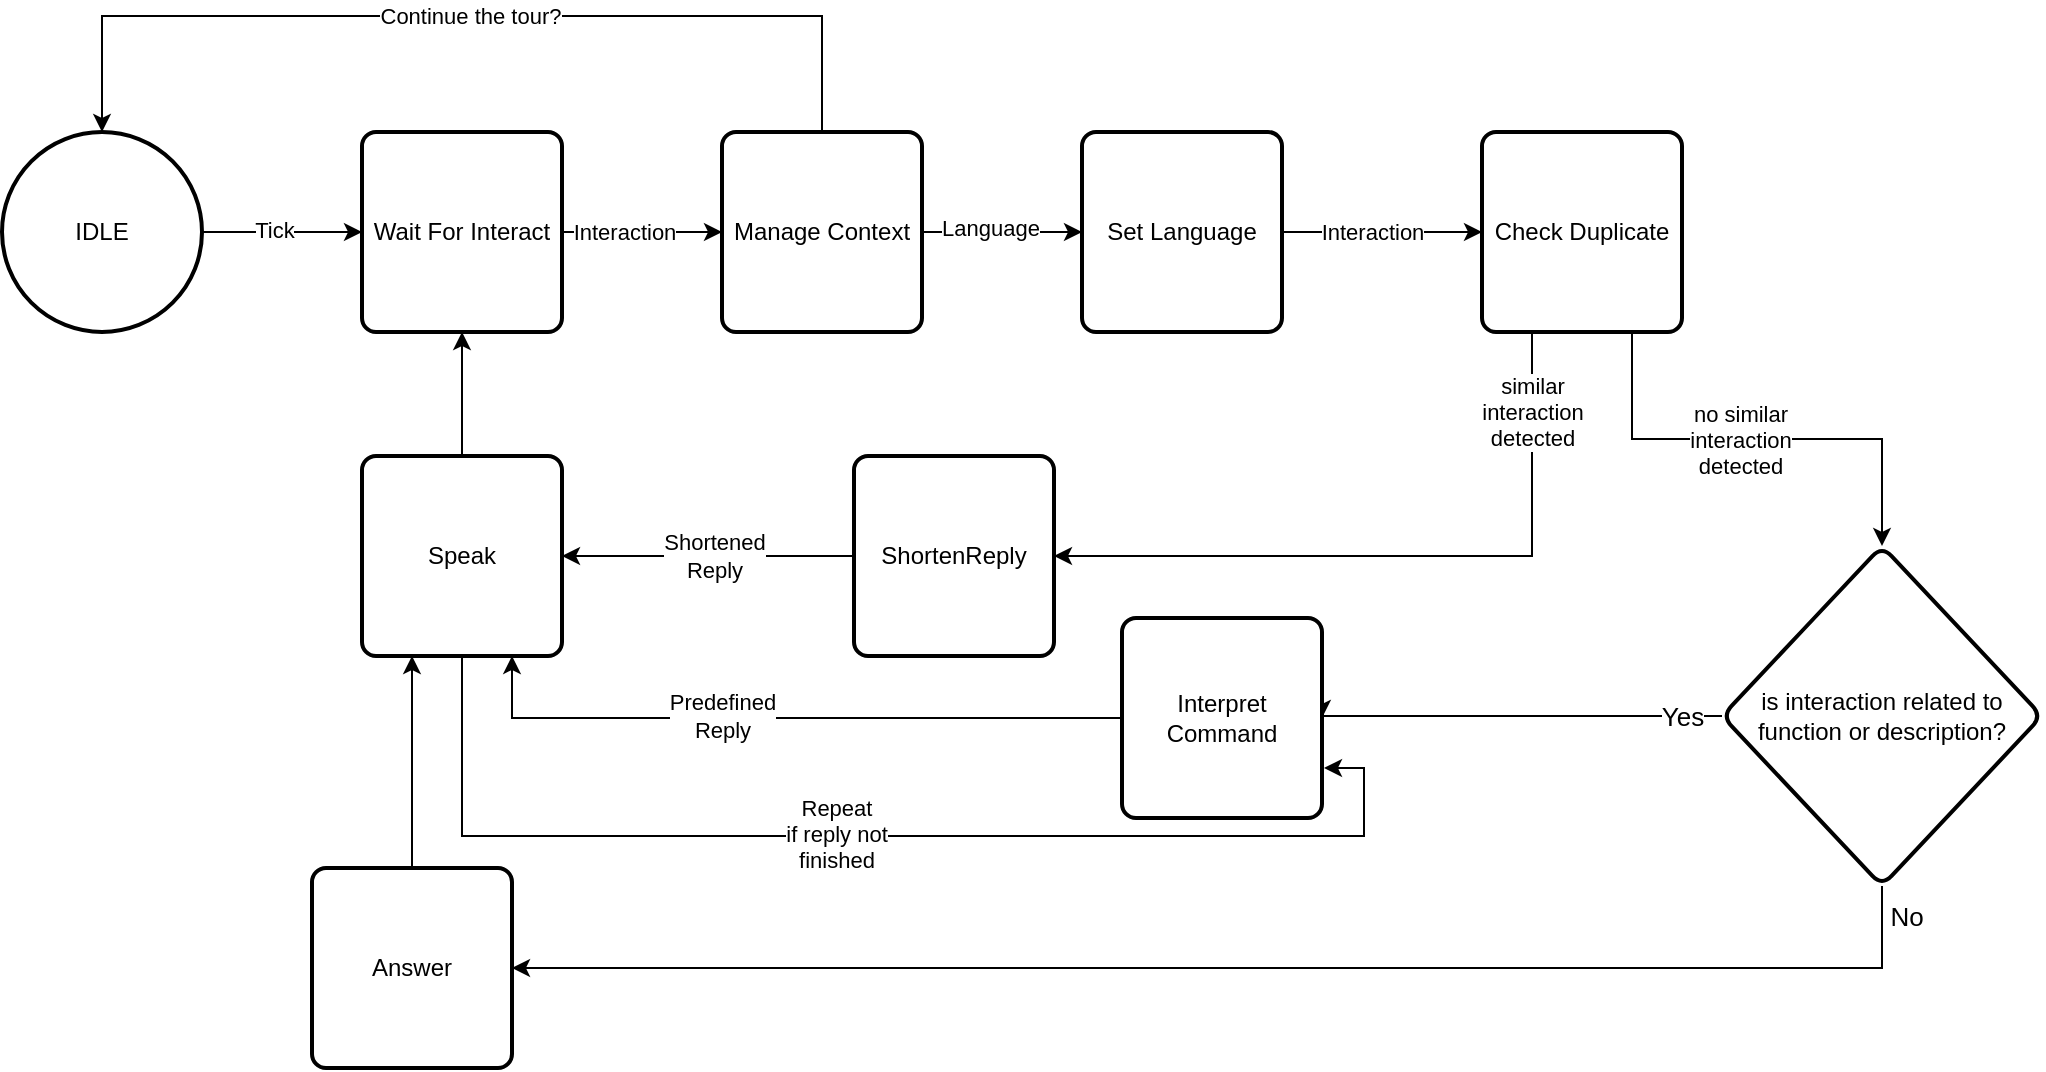 <mxfile version="28.0.7">
  <diagram name="Page-1" id="DH_X-rnCKZaQGsXs9TPI">
    <mxGraphModel dx="1554" dy="1927" grid="1" gridSize="10" guides="1" tooltips="1" connect="1" arrows="1" fold="1" page="1" pageScale="1" pageWidth="850" pageHeight="1100" math="0" shadow="0">
      <root>
        <mxCell id="0" />
        <mxCell id="1" parent="0" />
        <mxCell id="rcMQEodUZymsozP1pVCX-2" style="edgeStyle=orthogonalEdgeStyle;rounded=0;orthogonalLoop=1;jettySize=auto;html=1;" parent="1" source="rcMQEodUZymsozP1pVCX-1" target="rcMQEodUZymsozP1pVCX-3" edge="1">
          <mxGeometry relative="1" as="geometry">
            <mxPoint x="420" y="-62" as="targetPoint" />
          </mxGeometry>
        </mxCell>
        <mxCell id="rcMQEodUZymsozP1pVCX-24" value="Tick" style="edgeLabel;html=1;align=center;verticalAlign=middle;resizable=0;points=[];" parent="rcMQEodUZymsozP1pVCX-2" vertex="1" connectable="0">
          <mxGeometry x="-0.096" y="1" relative="1" as="geometry">
            <mxPoint as="offset" />
          </mxGeometry>
        </mxCell>
        <mxCell id="rcMQEodUZymsozP1pVCX-1" value="IDLE" style="strokeWidth=2;html=1;shape=mxgraph.flowchart.start_2;whiteSpace=wrap;" parent="1" vertex="1">
          <mxGeometry x="190" y="-112" width="100" height="100" as="geometry" />
        </mxCell>
        <mxCell id="rcMQEodUZymsozP1pVCX-4" style="edgeStyle=orthogonalEdgeStyle;rounded=0;orthogonalLoop=1;jettySize=auto;html=1;" parent="1" source="k5t2HUq_UFmk_LwSATtQ-1" target="rcMQEodUZymsozP1pVCX-5" edge="1">
          <mxGeometry relative="1" as="geometry">
            <mxPoint x="331" y="-62" as="targetPoint" />
          </mxGeometry>
        </mxCell>
        <mxCell id="rcMQEodUZymsozP1pVCX-17" value="Interaction" style="edgeLabel;html=1;align=center;verticalAlign=middle;resizable=0;points=[];" parent="rcMQEodUZymsozP1pVCX-4" vertex="1" connectable="0">
          <mxGeometry x="0.018" relative="1" as="geometry">
            <mxPoint x="-6" as="offset" />
          </mxGeometry>
        </mxCell>
        <mxCell id="rcMQEodUZymsozP1pVCX-3" value="Wait For Interact" style="rounded=1;whiteSpace=wrap;html=1;absoluteArcSize=1;arcSize=14;strokeWidth=2;" parent="1" vertex="1">
          <mxGeometry x="370" y="-112" width="100" height="100" as="geometry" />
        </mxCell>
        <mxCell id="rcMQEodUZymsozP1pVCX-6" style="edgeStyle=orthogonalEdgeStyle;rounded=0;orthogonalLoop=1;jettySize=auto;html=1;entryX=1;entryY=0.5;entryDx=0;entryDy=0;exitX=0.5;exitY=1;exitDx=0;exitDy=0;" parent="1" source="k5t2HUq_UFmk_LwSATtQ-10" target="rcMQEodUZymsozP1pVCX-11" edge="1">
          <mxGeometry relative="1" as="geometry">
            <mxPoint x="400" y="425" as="targetPoint" />
            <Array as="points">
              <mxPoint x="1130" y="306" />
            </Array>
            <mxPoint x="1160" y="280" as="sourcePoint" />
          </mxGeometry>
        </mxCell>
        <mxCell id="rcMQEodUZymsozP1pVCX-19" value="&lt;font style=&quot;font-size: 13px;&quot;&gt;No&lt;/font&gt;" style="edgeLabel;html=1;align=center;verticalAlign=middle;resizable=0;points=[];" parent="rcMQEodUZymsozP1pVCX-6" vertex="1" connectable="0">
          <mxGeometry x="-0.09" y="-1" relative="1" as="geometry">
            <mxPoint x="301" y="-25" as="offset" />
          </mxGeometry>
        </mxCell>
        <mxCell id="JU1BLYYvJ1JnS1u07buZ-13" style="edgeStyle=orthogonalEdgeStyle;rounded=0;orthogonalLoop=1;jettySize=auto;html=1;entryX=1;entryY=0.5;entryDx=0;entryDy=0;exitX=0.25;exitY=1;exitDx=0;exitDy=0;" parent="1" source="rcMQEodUZymsozP1pVCX-5" target="rcMQEodUZymsozP1pVCX-9" edge="1">
          <mxGeometry relative="1" as="geometry">
            <mxPoint x="680" y="97" as="targetPoint" />
            <Array as="points">
              <mxPoint x="955" y="100" />
            </Array>
            <mxPoint x="960" y="200" as="sourcePoint" />
          </mxGeometry>
        </mxCell>
        <mxCell id="k5t2HUq_UFmk_LwSATtQ-14" value="similar&lt;br&gt;interaction&lt;br&gt;detected" style="edgeLabel;html=1;align=center;verticalAlign=middle;resizable=0;points=[];" parent="JU1BLYYvJ1JnS1u07buZ-13" vertex="1" connectable="0">
          <mxGeometry x="-0.772" relative="1" as="geometry">
            <mxPoint as="offset" />
          </mxGeometry>
        </mxCell>
        <mxCell id="k5t2HUq_UFmk_LwSATtQ-11" value="" style="edgeStyle=orthogonalEdgeStyle;rounded=0;orthogonalLoop=1;jettySize=auto;html=1;exitX=0.75;exitY=1;exitDx=0;exitDy=0;" parent="1" source="rcMQEodUZymsozP1pVCX-5" target="k5t2HUq_UFmk_LwSATtQ-10" edge="1">
          <mxGeometry relative="1" as="geometry" />
        </mxCell>
        <mxCell id="k5t2HUq_UFmk_LwSATtQ-12" value="no similar&lt;br&gt;&lt;div&gt;interaction&lt;/div&gt;&lt;div&gt;detected&lt;/div&gt;" style="edgeLabel;html=1;align=center;verticalAlign=middle;resizable=0;points=[];" parent="k5t2HUq_UFmk_LwSATtQ-11" vertex="1" connectable="0">
          <mxGeometry x="-0.267" y="-4" relative="1" as="geometry">
            <mxPoint x="22" y="-4" as="offset" />
          </mxGeometry>
        </mxCell>
        <mxCell id="rcMQEodUZymsozP1pVCX-5" value="Check Duplicate" style="rounded=1;whiteSpace=wrap;html=1;absoluteArcSize=1;arcSize=14;strokeWidth=2;" parent="1" vertex="1">
          <mxGeometry x="930" y="-112" width="100" height="100" as="geometry" />
        </mxCell>
        <mxCell id="rcMQEodUZymsozP1pVCX-9" value="ShortenReply" style="rounded=1;whiteSpace=wrap;html=1;absoluteArcSize=1;arcSize=14;strokeWidth=2;" parent="1" vertex="1">
          <mxGeometry x="616" y="50" width="100" height="100" as="geometry" />
        </mxCell>
        <mxCell id="rcMQEodUZymsozP1pVCX-11" value="Answer" style="rounded=1;whiteSpace=wrap;html=1;absoluteArcSize=1;arcSize=14;strokeWidth=2;" parent="1" vertex="1">
          <mxGeometry x="345" y="256" width="100" height="100" as="geometry" />
        </mxCell>
        <mxCell id="rcMQEodUZymsozP1pVCX-13" style="edgeStyle=orthogonalEdgeStyle;rounded=0;orthogonalLoop=1;jettySize=auto;html=1;entryX=1;entryY=0.5;entryDx=0;entryDy=0;exitX=0;exitY=0.5;exitDx=0;exitDy=0;" parent="1" source="rcMQEodUZymsozP1pVCX-9" target="apo3Mmj7ppc-Jc1cmk4Y-1" edge="1">
          <mxGeometry relative="1" as="geometry">
            <mxPoint x="445" y="187" as="targetPoint" />
            <Array as="points" />
          </mxGeometry>
        </mxCell>
        <mxCell id="vWXhiqJb9C7T8JaeQtmg-1" value="Shortened&lt;br&gt;Reply" style="edgeLabel;html=1;align=center;verticalAlign=middle;resizable=0;points=[];" parent="rcMQEodUZymsozP1pVCX-13" vertex="1" connectable="0">
          <mxGeometry x="-0.215" y="-2" relative="1" as="geometry">
            <mxPoint x="-13" y="2" as="offset" />
          </mxGeometry>
        </mxCell>
        <mxCell id="JU1BLYYvJ1JnS1u07buZ-8" value="" style="edgeStyle=orthogonalEdgeStyle;rounded=0;orthogonalLoop=1;jettySize=auto;html=1;entryX=0.5;entryY=1;entryDx=0;entryDy=0;" parent="1" source="apo3Mmj7ppc-Jc1cmk4Y-1" target="rcMQEodUZymsozP1pVCX-3" edge="1">
          <mxGeometry relative="1" as="geometry">
            <mxPoint x="377" y="395" as="sourcePoint" />
            <mxPoint x="377" y="188" as="targetPoint" />
          </mxGeometry>
        </mxCell>
        <mxCell id="-C1WJvD8xXK_lExzU-o8-3" value="" style="edgeStyle=orthogonalEdgeStyle;rounded=0;orthogonalLoop=1;jettySize=auto;html=1;exitX=1;exitY=0.5;exitDx=0;exitDy=0;" parent="1" source="rcMQEodUZymsozP1pVCX-3" target="-C1WJvD8xXK_lExzU-o8-2" edge="1">
          <mxGeometry relative="1" as="geometry">
            <mxPoint x="941" y="-62" as="targetPoint" />
            <mxPoint x="670" y="-62" as="sourcePoint" />
          </mxGeometry>
        </mxCell>
        <mxCell id="-C1WJvD8xXK_lExzU-o8-5" value="&lt;div&gt;Interaction&lt;/div&gt;" style="edgeLabel;html=1;align=center;verticalAlign=middle;resizable=0;points=[];" parent="-C1WJvD8xXK_lExzU-o8-3" vertex="1" connectable="0">
          <mxGeometry x="-0.225" y="-3" relative="1" as="geometry">
            <mxPoint y="-3" as="offset" />
          </mxGeometry>
        </mxCell>
        <mxCell id="-C1WJvD8xXK_lExzU-o8-6" style="edgeStyle=orthogonalEdgeStyle;rounded=0;orthogonalLoop=1;jettySize=auto;html=1;exitX=0;exitY=0.5;exitDx=0;exitDy=0;entryX=0.75;entryY=1;entryDx=0;entryDy=0;" parent="1" source="k5t2HUq_UFmk_LwSATtQ-22" target="apo3Mmj7ppc-Jc1cmk4Y-1" edge="1">
          <mxGeometry relative="1" as="geometry">
            <mxPoint x="910" y="160" as="sourcePoint" />
            <Array as="points" />
            <mxPoint x="420" y="-10" as="targetPoint" />
          </mxGeometry>
        </mxCell>
        <mxCell id="-C1WJvD8xXK_lExzU-o8-2" value="Manage Context" style="rounded=1;whiteSpace=wrap;html=1;absoluteArcSize=1;arcSize=14;strokeWidth=2;" parent="1" vertex="1">
          <mxGeometry x="550" y="-112" width="100" height="100" as="geometry" />
        </mxCell>
        <mxCell id="y0_FkYAD9iZIGIri1l-t-1" style="edgeStyle=orthogonalEdgeStyle;rounded=0;orthogonalLoop=1;jettySize=auto;html=1;entryX=0.5;entryY=0;entryDx=0;entryDy=0;entryPerimeter=0;" parent="1" source="-C1WJvD8xXK_lExzU-o8-2" target="rcMQEodUZymsozP1pVCX-1" edge="1">
          <mxGeometry relative="1" as="geometry">
            <Array as="points">
              <mxPoint x="600" y="-170" />
              <mxPoint x="240" y="-170" />
            </Array>
          </mxGeometry>
        </mxCell>
        <mxCell id="y0_FkYAD9iZIGIri1l-t-2" value="&lt;div&gt;Continue the tour?&lt;/div&gt;" style="edgeLabel;html=1;align=center;verticalAlign=middle;resizable=0;points=[];" parent="y0_FkYAD9iZIGIri1l-t-1" vertex="1" connectable="0">
          <mxGeometry x="-0.017" relative="1" as="geometry">
            <mxPoint as="offset" />
          </mxGeometry>
        </mxCell>
        <mxCell id="k5t2HUq_UFmk_LwSATtQ-2" value="" style="edgeStyle=orthogonalEdgeStyle;rounded=0;orthogonalLoop=1;jettySize=auto;html=1;" parent="1" source="-C1WJvD8xXK_lExzU-o8-2" target="k5t2HUq_UFmk_LwSATtQ-1" edge="1">
          <mxGeometry relative="1" as="geometry">
            <mxPoint x="803" y="-62" as="targetPoint" />
            <mxPoint x="650" y="-62" as="sourcePoint" />
          </mxGeometry>
        </mxCell>
        <mxCell id="k5t2HUq_UFmk_LwSATtQ-4" value="Language" style="edgeLabel;html=1;align=center;verticalAlign=middle;resizable=0;points=[];" parent="k5t2HUq_UFmk_LwSATtQ-2" vertex="1" connectable="0">
          <mxGeometry x="-0.15" y="2" relative="1" as="geometry">
            <mxPoint as="offset" />
          </mxGeometry>
        </mxCell>
        <mxCell id="k5t2HUq_UFmk_LwSATtQ-1" value="Set Language" style="rounded=1;whiteSpace=wrap;html=1;absoluteArcSize=1;arcSize=14;strokeWidth=2;" parent="1" vertex="1">
          <mxGeometry x="730" y="-112" width="100" height="100" as="geometry" />
        </mxCell>
        <mxCell id="k5t2HUq_UFmk_LwSATtQ-10" value="is interaction related to function or description?" style="rhombus;whiteSpace=wrap;html=1;rounded=1;absoluteArcSize=1;arcSize=14;strokeWidth=2;" parent="1" vertex="1">
          <mxGeometry x="1050" y="95" width="160" height="170" as="geometry" />
        </mxCell>
        <mxCell id="k5t2HUq_UFmk_LwSATtQ-23" value="" style="edgeStyle=orthogonalEdgeStyle;rounded=0;orthogonalLoop=1;jettySize=auto;html=1;exitX=0;exitY=0.5;exitDx=0;exitDy=0;entryX=1;entryY=0.5;entryDx=0;entryDy=0;" parent="1" source="k5t2HUq_UFmk_LwSATtQ-10" target="k5t2HUq_UFmk_LwSATtQ-22" edge="1">
          <mxGeometry relative="1" as="geometry">
            <mxPoint x="1050" y="162" as="sourcePoint" />
            <Array as="points">
              <mxPoint x="1050" y="180" />
            </Array>
            <mxPoint x="420" y="-12" as="targetPoint" />
          </mxGeometry>
        </mxCell>
        <mxCell id="k5t2HUq_UFmk_LwSATtQ-24" value="&lt;div&gt;Predefined&lt;/div&gt;&lt;div&gt;Reply&lt;/div&gt;" style="edgeLabel;html=1;align=center;verticalAlign=middle;resizable=0;points=[];" parent="k5t2HUq_UFmk_LwSATtQ-23" vertex="1" connectable="0">
          <mxGeometry x="-0.04" y="2" relative="1" as="geometry">
            <mxPoint x="-404" y="-2" as="offset" />
          </mxGeometry>
        </mxCell>
        <mxCell id="k5t2HUq_UFmk_LwSATtQ-25" value="Yes" style="edgeLabel;html=1;align=center;verticalAlign=middle;resizable=0;points=[];fontSize=13;" parent="k5t2HUq_UFmk_LwSATtQ-23" vertex="1" connectable="0">
          <mxGeometry x="-0.89" relative="1" as="geometry">
            <mxPoint x="-9" as="offset" />
          </mxGeometry>
        </mxCell>
        <mxCell id="k5t2HUq_UFmk_LwSATtQ-22" value="&lt;div&gt;Interpret&lt;/div&gt;&lt;div&gt;Command&lt;/div&gt;" style="rounded=1;whiteSpace=wrap;html=1;absoluteArcSize=1;arcSize=14;strokeWidth=2;" parent="1" vertex="1">
          <mxGeometry x="750" y="131" width="100" height="100" as="geometry" />
        </mxCell>
        <mxCell id="apo3Mmj7ppc-Jc1cmk4Y-2" value="" style="edgeStyle=orthogonalEdgeStyle;rounded=0;orthogonalLoop=1;jettySize=auto;html=1;entryX=0.25;entryY=1;entryDx=0;entryDy=0;" edge="1" parent="1" source="rcMQEodUZymsozP1pVCX-11" target="apo3Mmj7ppc-Jc1cmk4Y-1">
          <mxGeometry relative="1" as="geometry">
            <mxPoint x="395" y="240" as="sourcePoint" />
            <mxPoint x="395" y="-12" as="targetPoint" />
          </mxGeometry>
        </mxCell>
        <mxCell id="apo3Mmj7ppc-Jc1cmk4Y-5" style="edgeStyle=orthogonalEdgeStyle;rounded=0;orthogonalLoop=1;jettySize=auto;html=1;exitX=0.5;exitY=1;exitDx=0;exitDy=0;entryX=1;entryY=0.75;entryDx=0;entryDy=0;" edge="1" parent="1">
          <mxGeometry relative="1" as="geometry">
            <mxPoint x="421" y="150" as="sourcePoint" />
            <mxPoint x="851" y="206" as="targetPoint" />
            <Array as="points">
              <mxPoint x="420" y="150" />
              <mxPoint x="420" y="240" />
              <mxPoint x="871" y="240" />
              <mxPoint x="871" y="206" />
            </Array>
          </mxGeometry>
        </mxCell>
        <mxCell id="apo3Mmj7ppc-Jc1cmk4Y-6" value="Repeat&lt;br&gt;&lt;div&gt;if reply not&lt;/div&gt;&lt;div&gt;finished&lt;/div&gt;" style="edgeLabel;html=1;align=center;verticalAlign=middle;resizable=0;points=[];" vertex="1" connectable="0" parent="apo3Mmj7ppc-Jc1cmk4Y-5">
          <mxGeometry x="-0.067" y="1" relative="1" as="geometry">
            <mxPoint as="offset" />
          </mxGeometry>
        </mxCell>
        <mxCell id="apo3Mmj7ppc-Jc1cmk4Y-1" value="Speak" style="rounded=1;whiteSpace=wrap;html=1;absoluteArcSize=1;arcSize=14;strokeWidth=2;" vertex="1" parent="1">
          <mxGeometry x="370" y="50" width="100" height="100" as="geometry" />
        </mxCell>
      </root>
    </mxGraphModel>
  </diagram>
</mxfile>

